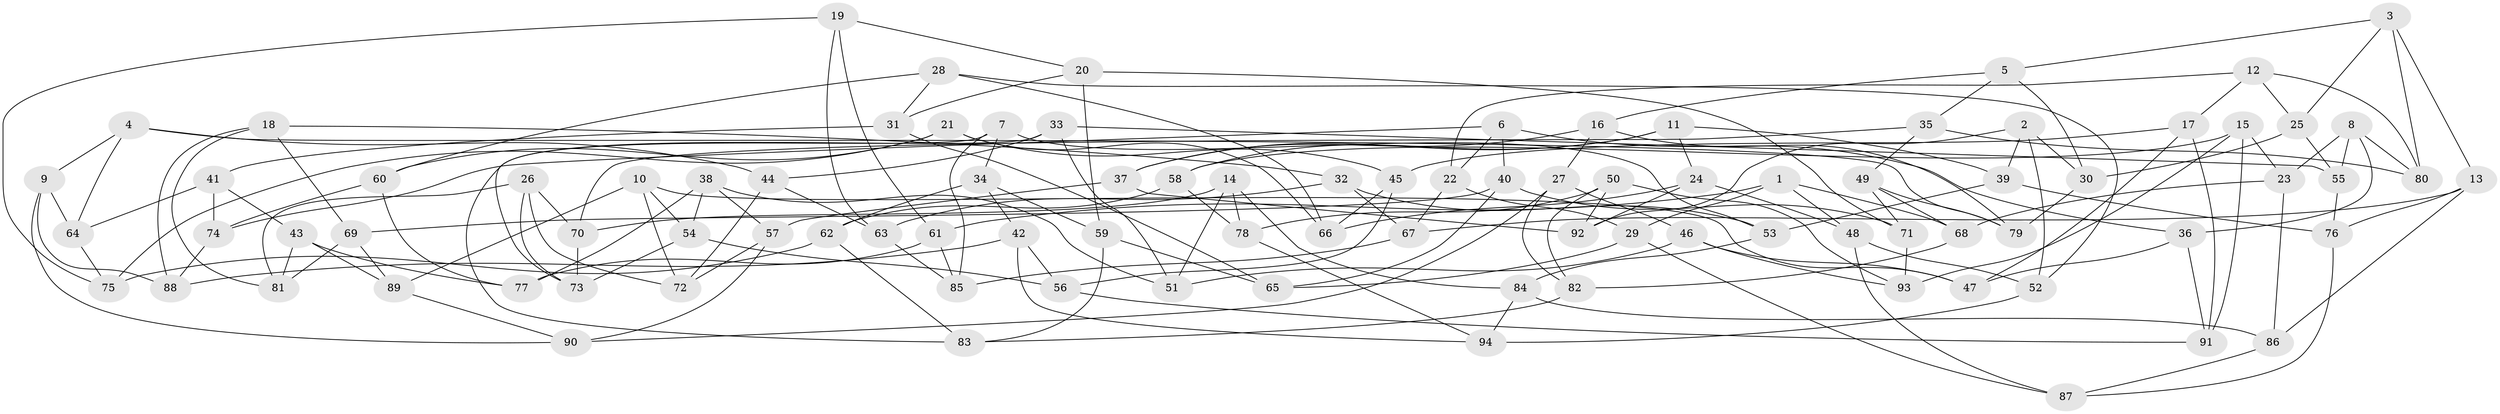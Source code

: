 // coarse degree distribution, {4: 0.3508771929824561, 6: 0.5789473684210527, 5: 0.05263157894736842, 3: 0.017543859649122806}
// Generated by graph-tools (version 1.1) at 2025/42/03/06/25 10:42:18]
// undirected, 94 vertices, 188 edges
graph export_dot {
graph [start="1"]
  node [color=gray90,style=filled];
  1;
  2;
  3;
  4;
  5;
  6;
  7;
  8;
  9;
  10;
  11;
  12;
  13;
  14;
  15;
  16;
  17;
  18;
  19;
  20;
  21;
  22;
  23;
  24;
  25;
  26;
  27;
  28;
  29;
  30;
  31;
  32;
  33;
  34;
  35;
  36;
  37;
  38;
  39;
  40;
  41;
  42;
  43;
  44;
  45;
  46;
  47;
  48;
  49;
  50;
  51;
  52;
  53;
  54;
  55;
  56;
  57;
  58;
  59;
  60;
  61;
  62;
  63;
  64;
  65;
  66;
  67;
  68;
  69;
  70;
  71;
  72;
  73;
  74;
  75;
  76;
  77;
  78;
  79;
  80;
  81;
  82;
  83;
  84;
  85;
  86;
  87;
  88;
  89;
  90;
  91;
  92;
  93;
  94;
  1 -- 48;
  1 -- 29;
  1 -- 61;
  1 -- 68;
  2 -- 52;
  2 -- 92;
  2 -- 30;
  2 -- 39;
  3 -- 5;
  3 -- 13;
  3 -- 80;
  3 -- 25;
  4 -- 64;
  4 -- 79;
  4 -- 9;
  4 -- 44;
  5 -- 16;
  5 -- 30;
  5 -- 35;
  6 -- 36;
  6 -- 74;
  6 -- 22;
  6 -- 40;
  7 -- 85;
  7 -- 53;
  7 -- 73;
  7 -- 34;
  8 -- 23;
  8 -- 36;
  8 -- 80;
  8 -- 55;
  9 -- 90;
  9 -- 88;
  9 -- 64;
  10 -- 72;
  10 -- 47;
  10 -- 54;
  10 -- 89;
  11 -- 39;
  11 -- 37;
  11 -- 24;
  11 -- 58;
  12 -- 25;
  12 -- 17;
  12 -- 22;
  12 -- 80;
  13 -- 86;
  13 -- 67;
  13 -- 76;
  14 -- 78;
  14 -- 70;
  14 -- 84;
  14 -- 51;
  15 -- 93;
  15 -- 58;
  15 -- 23;
  15 -- 91;
  16 -- 27;
  16 -- 79;
  16 -- 37;
  17 -- 45;
  17 -- 91;
  17 -- 47;
  18 -- 32;
  18 -- 88;
  18 -- 81;
  18 -- 69;
  19 -- 61;
  19 -- 20;
  19 -- 75;
  19 -- 63;
  20 -- 59;
  20 -- 71;
  20 -- 31;
  21 -- 45;
  21 -- 75;
  21 -- 60;
  21 -- 66;
  22 -- 29;
  22 -- 67;
  23 -- 86;
  23 -- 68;
  24 -- 92;
  24 -- 66;
  24 -- 48;
  25 -- 30;
  25 -- 55;
  26 -- 72;
  26 -- 70;
  26 -- 81;
  26 -- 73;
  27 -- 90;
  27 -- 82;
  27 -- 46;
  28 -- 60;
  28 -- 66;
  28 -- 52;
  28 -- 31;
  29 -- 65;
  29 -- 87;
  30 -- 79;
  31 -- 41;
  31 -- 65;
  32 -- 63;
  32 -- 67;
  32 -- 53;
  33 -- 55;
  33 -- 83;
  33 -- 51;
  33 -- 44;
  34 -- 59;
  34 -- 62;
  34 -- 42;
  35 -- 49;
  35 -- 70;
  35 -- 80;
  36 -- 47;
  36 -- 91;
  37 -- 92;
  37 -- 57;
  38 -- 54;
  38 -- 51;
  38 -- 57;
  38 -- 77;
  39 -- 53;
  39 -- 76;
  40 -- 69;
  40 -- 71;
  40 -- 65;
  41 -- 43;
  41 -- 64;
  41 -- 74;
  42 -- 56;
  42 -- 94;
  42 -- 88;
  43 -- 89;
  43 -- 77;
  43 -- 81;
  44 -- 72;
  44 -- 63;
  45 -- 56;
  45 -- 66;
  46 -- 47;
  46 -- 51;
  46 -- 93;
  48 -- 87;
  48 -- 52;
  49 -- 68;
  49 -- 79;
  49 -- 71;
  50 -- 78;
  50 -- 93;
  50 -- 92;
  50 -- 82;
  52 -- 94;
  53 -- 84;
  54 -- 56;
  54 -- 73;
  55 -- 76;
  56 -- 91;
  57 -- 90;
  57 -- 72;
  58 -- 62;
  58 -- 78;
  59 -- 83;
  59 -- 65;
  60 -- 74;
  60 -- 77;
  61 -- 77;
  61 -- 85;
  62 -- 75;
  62 -- 83;
  63 -- 85;
  64 -- 75;
  67 -- 85;
  68 -- 82;
  69 -- 81;
  69 -- 89;
  70 -- 73;
  71 -- 93;
  74 -- 88;
  76 -- 87;
  78 -- 94;
  82 -- 83;
  84 -- 86;
  84 -- 94;
  86 -- 87;
  89 -- 90;
}

